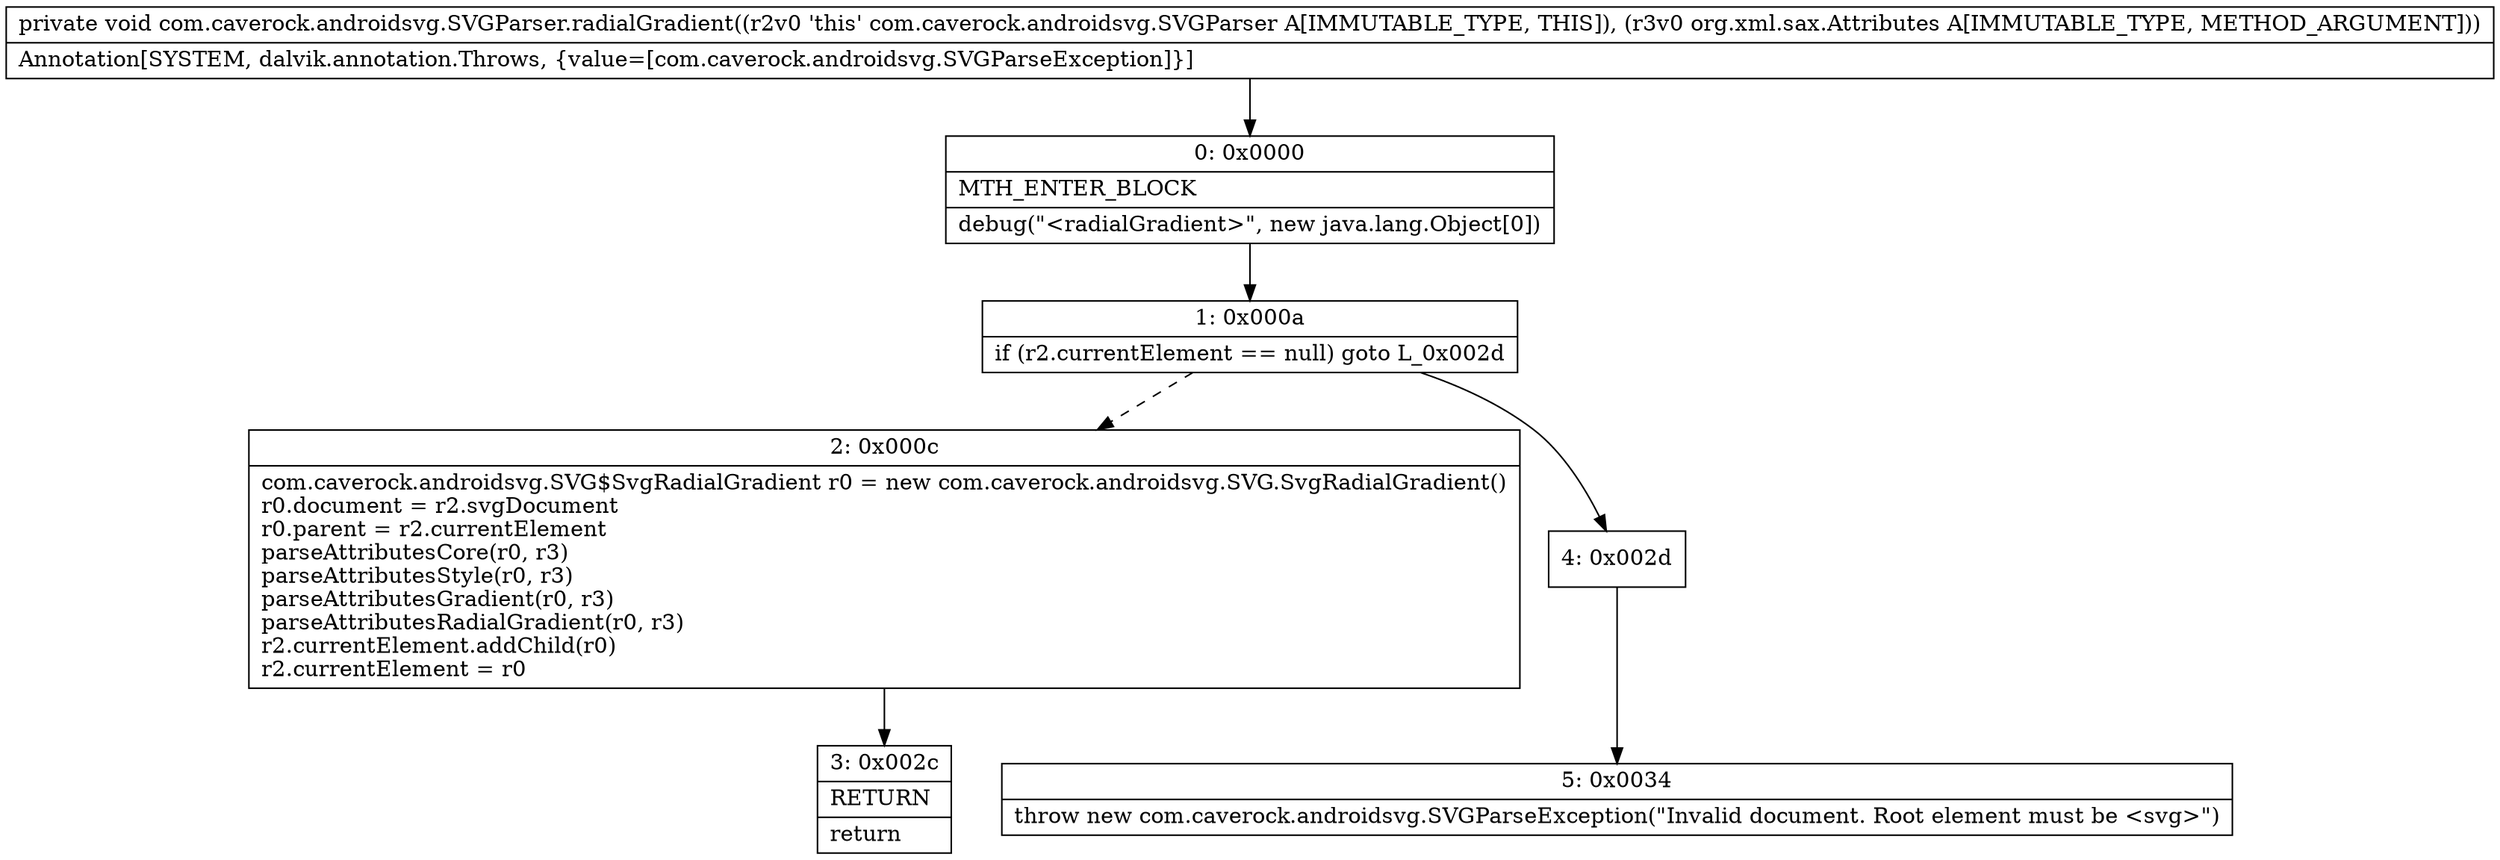 digraph "CFG forcom.caverock.androidsvg.SVGParser.radialGradient(Lorg\/xml\/sax\/Attributes;)V" {
Node_0 [shape=record,label="{0\:\ 0x0000|MTH_ENTER_BLOCK\l|debug(\"\<radialGradient\>\", new java.lang.Object[0])\l}"];
Node_1 [shape=record,label="{1\:\ 0x000a|if (r2.currentElement == null) goto L_0x002d\l}"];
Node_2 [shape=record,label="{2\:\ 0x000c|com.caverock.androidsvg.SVG$SvgRadialGradient r0 = new com.caverock.androidsvg.SVG.SvgRadialGradient()\lr0.document = r2.svgDocument\lr0.parent = r2.currentElement\lparseAttributesCore(r0, r3)\lparseAttributesStyle(r0, r3)\lparseAttributesGradient(r0, r3)\lparseAttributesRadialGradient(r0, r3)\lr2.currentElement.addChild(r0)\lr2.currentElement = r0\l}"];
Node_3 [shape=record,label="{3\:\ 0x002c|RETURN\l|return\l}"];
Node_4 [shape=record,label="{4\:\ 0x002d}"];
Node_5 [shape=record,label="{5\:\ 0x0034|throw new com.caverock.androidsvg.SVGParseException(\"Invalid document. Root element must be \<svg\>\")\l}"];
MethodNode[shape=record,label="{private void com.caverock.androidsvg.SVGParser.radialGradient((r2v0 'this' com.caverock.androidsvg.SVGParser A[IMMUTABLE_TYPE, THIS]), (r3v0 org.xml.sax.Attributes A[IMMUTABLE_TYPE, METHOD_ARGUMENT]))  | Annotation[SYSTEM, dalvik.annotation.Throws, \{value=[com.caverock.androidsvg.SVGParseException]\}]\l}"];
MethodNode -> Node_0;
Node_0 -> Node_1;
Node_1 -> Node_2[style=dashed];
Node_1 -> Node_4;
Node_2 -> Node_3;
Node_4 -> Node_5;
}

